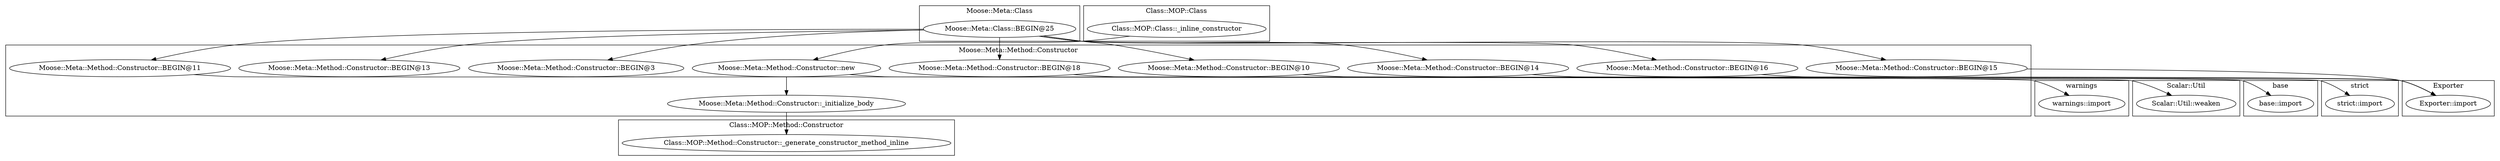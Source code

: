 digraph {
graph [overlap=false]
subgraph cluster_Moose_Meta_Method_Constructor {
	label="Moose::Meta::Method::Constructor";
	"Moose::Meta::Method::Constructor::_initialize_body";
	"Moose::Meta::Method::Constructor::BEGIN@11";
	"Moose::Meta::Method::Constructor::BEGIN@3";
	"Moose::Meta::Method::Constructor::new";
	"Moose::Meta::Method::Constructor::BEGIN@18";
	"Moose::Meta::Method::Constructor::BEGIN@13";
	"Moose::Meta::Method::Constructor::BEGIN@10";
	"Moose::Meta::Method::Constructor::BEGIN@16";
	"Moose::Meta::Method::Constructor::BEGIN@14";
	"Moose::Meta::Method::Constructor::BEGIN@15";
}
subgraph cluster_Scalar_Util {
	label="Scalar::Util";
	"Scalar::Util::weaken";
}
subgraph cluster_Moose_Meta_Class {
	label="Moose::Meta::Class";
	"Moose::Meta::Class::BEGIN@25";
}
subgraph cluster_warnings {
	label="warnings";
	"warnings::import";
}
subgraph cluster_Class_MOP_Class {
	label="Class::MOP::Class";
	"Class::MOP::Class::_inline_constructor";
}
subgraph cluster_base {
	label="base";
	"base::import";
}
subgraph cluster_Exporter {
	label="Exporter";
	"Exporter::import";
}
subgraph cluster_Class_MOP_Method_Constructor {
	label="Class::MOP::Method::Constructor";
	"Class::MOP::Method::Constructor::_generate_constructor_method_inline";
}
subgraph cluster_strict {
	label="strict";
	"strict::import";
}
"Moose::Meta::Class::BEGIN@25" -> "Moose::Meta::Method::Constructor::BEGIN@16";
"Moose::Meta::Method::Constructor::BEGIN@10" -> "strict::import";
"Moose::Meta::Class::BEGIN@25" -> "Moose::Meta::Method::Constructor::BEGIN@14";
"Moose::Meta::Class::BEGIN@25" -> "Moose::Meta::Method::Constructor::BEGIN@18";
"Moose::Meta::Class::BEGIN@25" -> "Moose::Meta::Method::Constructor::BEGIN@11";
"Moose::Meta::Class::BEGIN@25" -> "Moose::Meta::Method::Constructor::BEGIN@3";
"Moose::Meta::Method::Constructor::BEGIN@16" -> "Exporter::import";
"Moose::Meta::Method::Constructor::BEGIN@15" -> "Exporter::import";
"Moose::Meta::Method::Constructor::BEGIN@14" -> "Exporter::import";
"Moose::Meta::Method::Constructor::BEGIN@18" -> "base::import";
"Moose::Meta::Method::Constructor::BEGIN@11" -> "warnings::import";
"Class::MOP::Class::_inline_constructor" -> "Moose::Meta::Method::Constructor::new";
"Moose::Meta::Method::Constructor::_initialize_body" -> "Class::MOP::Method::Constructor::_generate_constructor_method_inline";
"Moose::Meta::Method::Constructor::new" -> "Scalar::Util::weaken";
"Moose::Meta::Method::Constructor::new" -> "Moose::Meta::Method::Constructor::_initialize_body";
"Moose::Meta::Class::BEGIN@25" -> "Moose::Meta::Method::Constructor::BEGIN@15";
"Moose::Meta::Class::BEGIN@25" -> "Moose::Meta::Method::Constructor::BEGIN@10";
"Moose::Meta::Class::BEGIN@25" -> "Moose::Meta::Method::Constructor::BEGIN@13";
}
